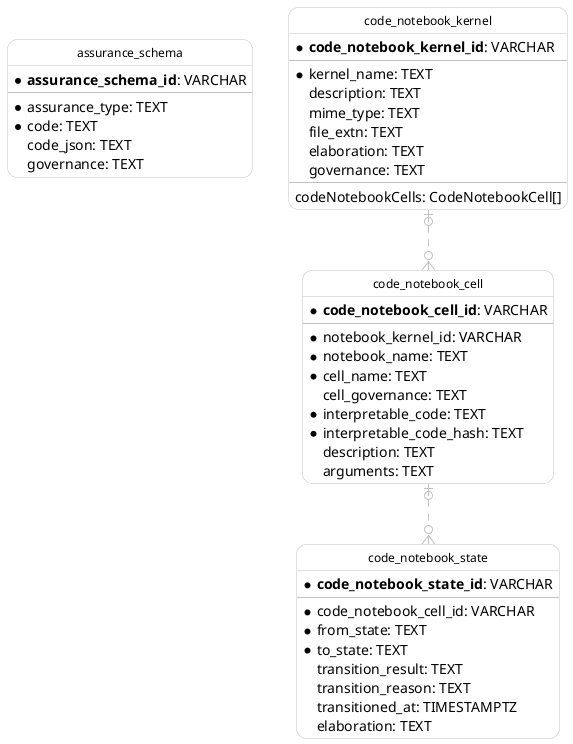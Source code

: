 @startuml surveilr-code-notebooks
  hide circle
  skinparam linetype ortho
  skinparam roundcorner 20
  skinparam class {
    BackgroundColor White
    ArrowColor Silver
    BorderColor Silver
    FontColor Black
    FontSize 12
  }

  entity "assurance_schema" as assurance_schema {
    * **assurance_schema_id**: VARCHAR
    --
    * assurance_type: TEXT
    * code: TEXT
      code_json: TEXT
      governance: TEXT
  }

  entity "code_notebook_kernel" as code_notebook_kernel {
    * **code_notebook_kernel_id**: VARCHAR
    --
    * kernel_name: TEXT
      description: TEXT
      mime_type: TEXT
      file_extn: TEXT
      elaboration: TEXT
      governance: TEXT
    --
    codeNotebookCells: CodeNotebookCell[]
  }

  entity "code_notebook_cell" as code_notebook_cell {
    * **code_notebook_cell_id**: VARCHAR
    --
    * notebook_kernel_id: VARCHAR
    * notebook_name: TEXT
    * cell_name: TEXT
      cell_governance: TEXT
    * interpretable_code: TEXT
    * interpretable_code_hash: TEXT
      description: TEXT
      arguments: TEXT
  }

  entity "code_notebook_state" as code_notebook_state {
    * **code_notebook_state_id**: VARCHAR
    --
    * code_notebook_cell_id: VARCHAR
    * from_state: TEXT
    * to_state: TEXT
      transition_result: TEXT
      transition_reason: TEXT
      transitioned_at: TIMESTAMPTZ
      elaboration: TEXT
  }

  code_notebook_kernel |o..o{ code_notebook_cell
  code_notebook_cell |o..o{ code_notebook_state
@enduml
